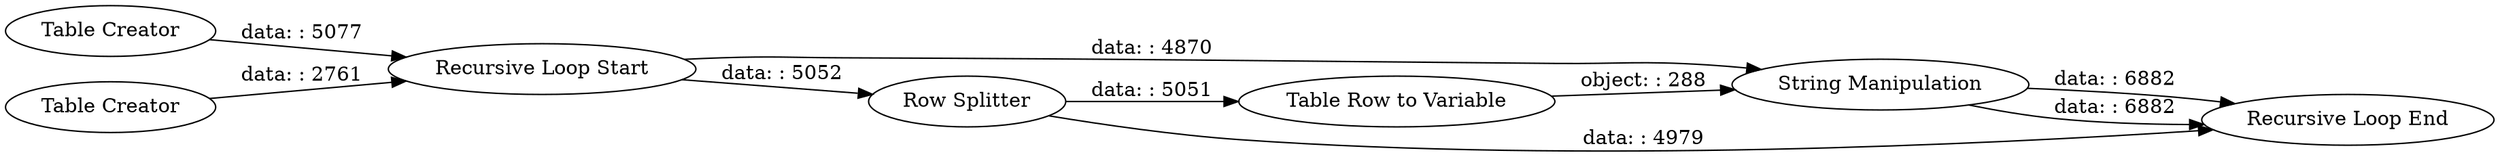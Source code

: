 digraph {
	"-3844732187216725097_10" [label="Recursive Loop End"]
	"-3844732187216725097_4" [label="String Manipulation"]
	"-3844732187216725097_5" [label="Row Splitter"]
	"-3844732187216725097_11" [label="Table Row to Variable"]
	"-3844732187216725097_1" [label="Table Creator"]
	"-3844732187216725097_2" [label="Table Creator"]
	"-3844732187216725097_3" [label="Recursive Loop Start"]
	"-3844732187216725097_5" -> "-3844732187216725097_10" [label="data: : 4979"]
	"-3844732187216725097_4" -> "-3844732187216725097_10" [label="data: : 6882"]
	"-3844732187216725097_1" -> "-3844732187216725097_3" [label="data: : 5077"]
	"-3844732187216725097_4" -> "-3844732187216725097_10" [label="data: : 6882"]
	"-3844732187216725097_2" -> "-3844732187216725097_3" [label="data: : 2761"]
	"-3844732187216725097_5" -> "-3844732187216725097_11" [label="data: : 5051"]
	"-3844732187216725097_11" -> "-3844732187216725097_4" [label="object: : 288"]
	"-3844732187216725097_3" -> "-3844732187216725097_5" [label="data: : 5052"]
	"-3844732187216725097_3" -> "-3844732187216725097_4" [label="data: : 4870"]
	rankdir=LR
}
